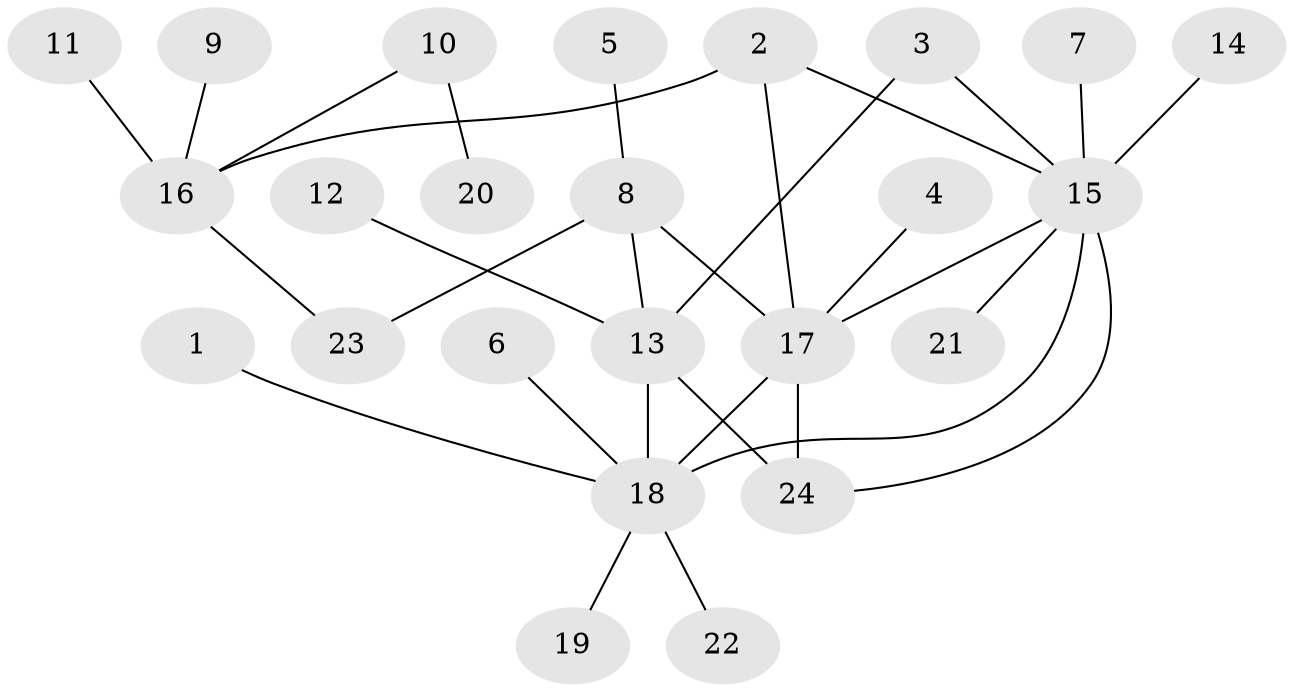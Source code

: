 // original degree distribution, {4: 0.10416666666666667, 5: 0.0625, 6: 0.020833333333333332, 9: 0.020833333333333332, 7: 0.020833333333333332, 3: 0.0625, 2: 0.20833333333333334, 1: 0.5}
// Generated by graph-tools (version 1.1) at 2025/50/03/09/25 03:50:42]
// undirected, 24 vertices, 30 edges
graph export_dot {
graph [start="1"]
  node [color=gray90,style=filled];
  1;
  2;
  3;
  4;
  5;
  6;
  7;
  8;
  9;
  10;
  11;
  12;
  13;
  14;
  15;
  16;
  17;
  18;
  19;
  20;
  21;
  22;
  23;
  24;
  1 -- 18 [weight=1.0];
  2 -- 15 [weight=1.0];
  2 -- 16 [weight=1.0];
  2 -- 17 [weight=1.0];
  3 -- 13 [weight=1.0];
  3 -- 15 [weight=1.0];
  4 -- 17 [weight=1.0];
  5 -- 8 [weight=1.0];
  6 -- 18 [weight=1.0];
  7 -- 15 [weight=1.0];
  8 -- 13 [weight=1.0];
  8 -- 17 [weight=1.0];
  8 -- 23 [weight=1.0];
  9 -- 16 [weight=1.0];
  10 -- 16 [weight=1.0];
  10 -- 20 [weight=1.0];
  11 -- 16 [weight=1.0];
  12 -- 13 [weight=1.0];
  13 -- 18 [weight=1.0];
  13 -- 24 [weight=1.0];
  14 -- 15 [weight=1.0];
  15 -- 17 [weight=1.0];
  15 -- 18 [weight=1.0];
  15 -- 21 [weight=1.0];
  15 -- 24 [weight=1.0];
  16 -- 23 [weight=1.0];
  17 -- 18 [weight=1.0];
  17 -- 24 [weight=1.0];
  18 -- 19 [weight=1.0];
  18 -- 22 [weight=1.0];
}
